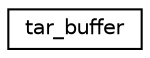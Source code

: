 digraph "Graphical Class Hierarchy"
{
  edge [fontname="Helvetica",fontsize="10",labelfontname="Helvetica",labelfontsize="10"];
  node [fontname="Helvetica",fontsize="10",shape=record];
  rankdir="LR";
  Node1 [label="tar_buffer",height=0.2,width=0.4,color="black", fillcolor="white", style="filled",URL="$uniontar__buffer.html"];
}
